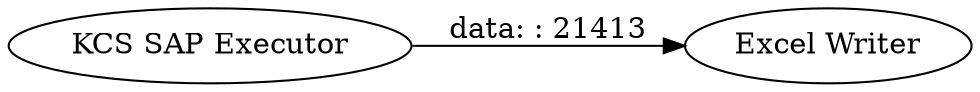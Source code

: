 digraph {
	"7474155137761024988_2" [label="Excel Writer"]
	"7474155137761024988_1" [label="KCS SAP Executor"]
	"7474155137761024988_1" -> "7474155137761024988_2" [label="data: : 21413"]
	rankdir=LR
}
